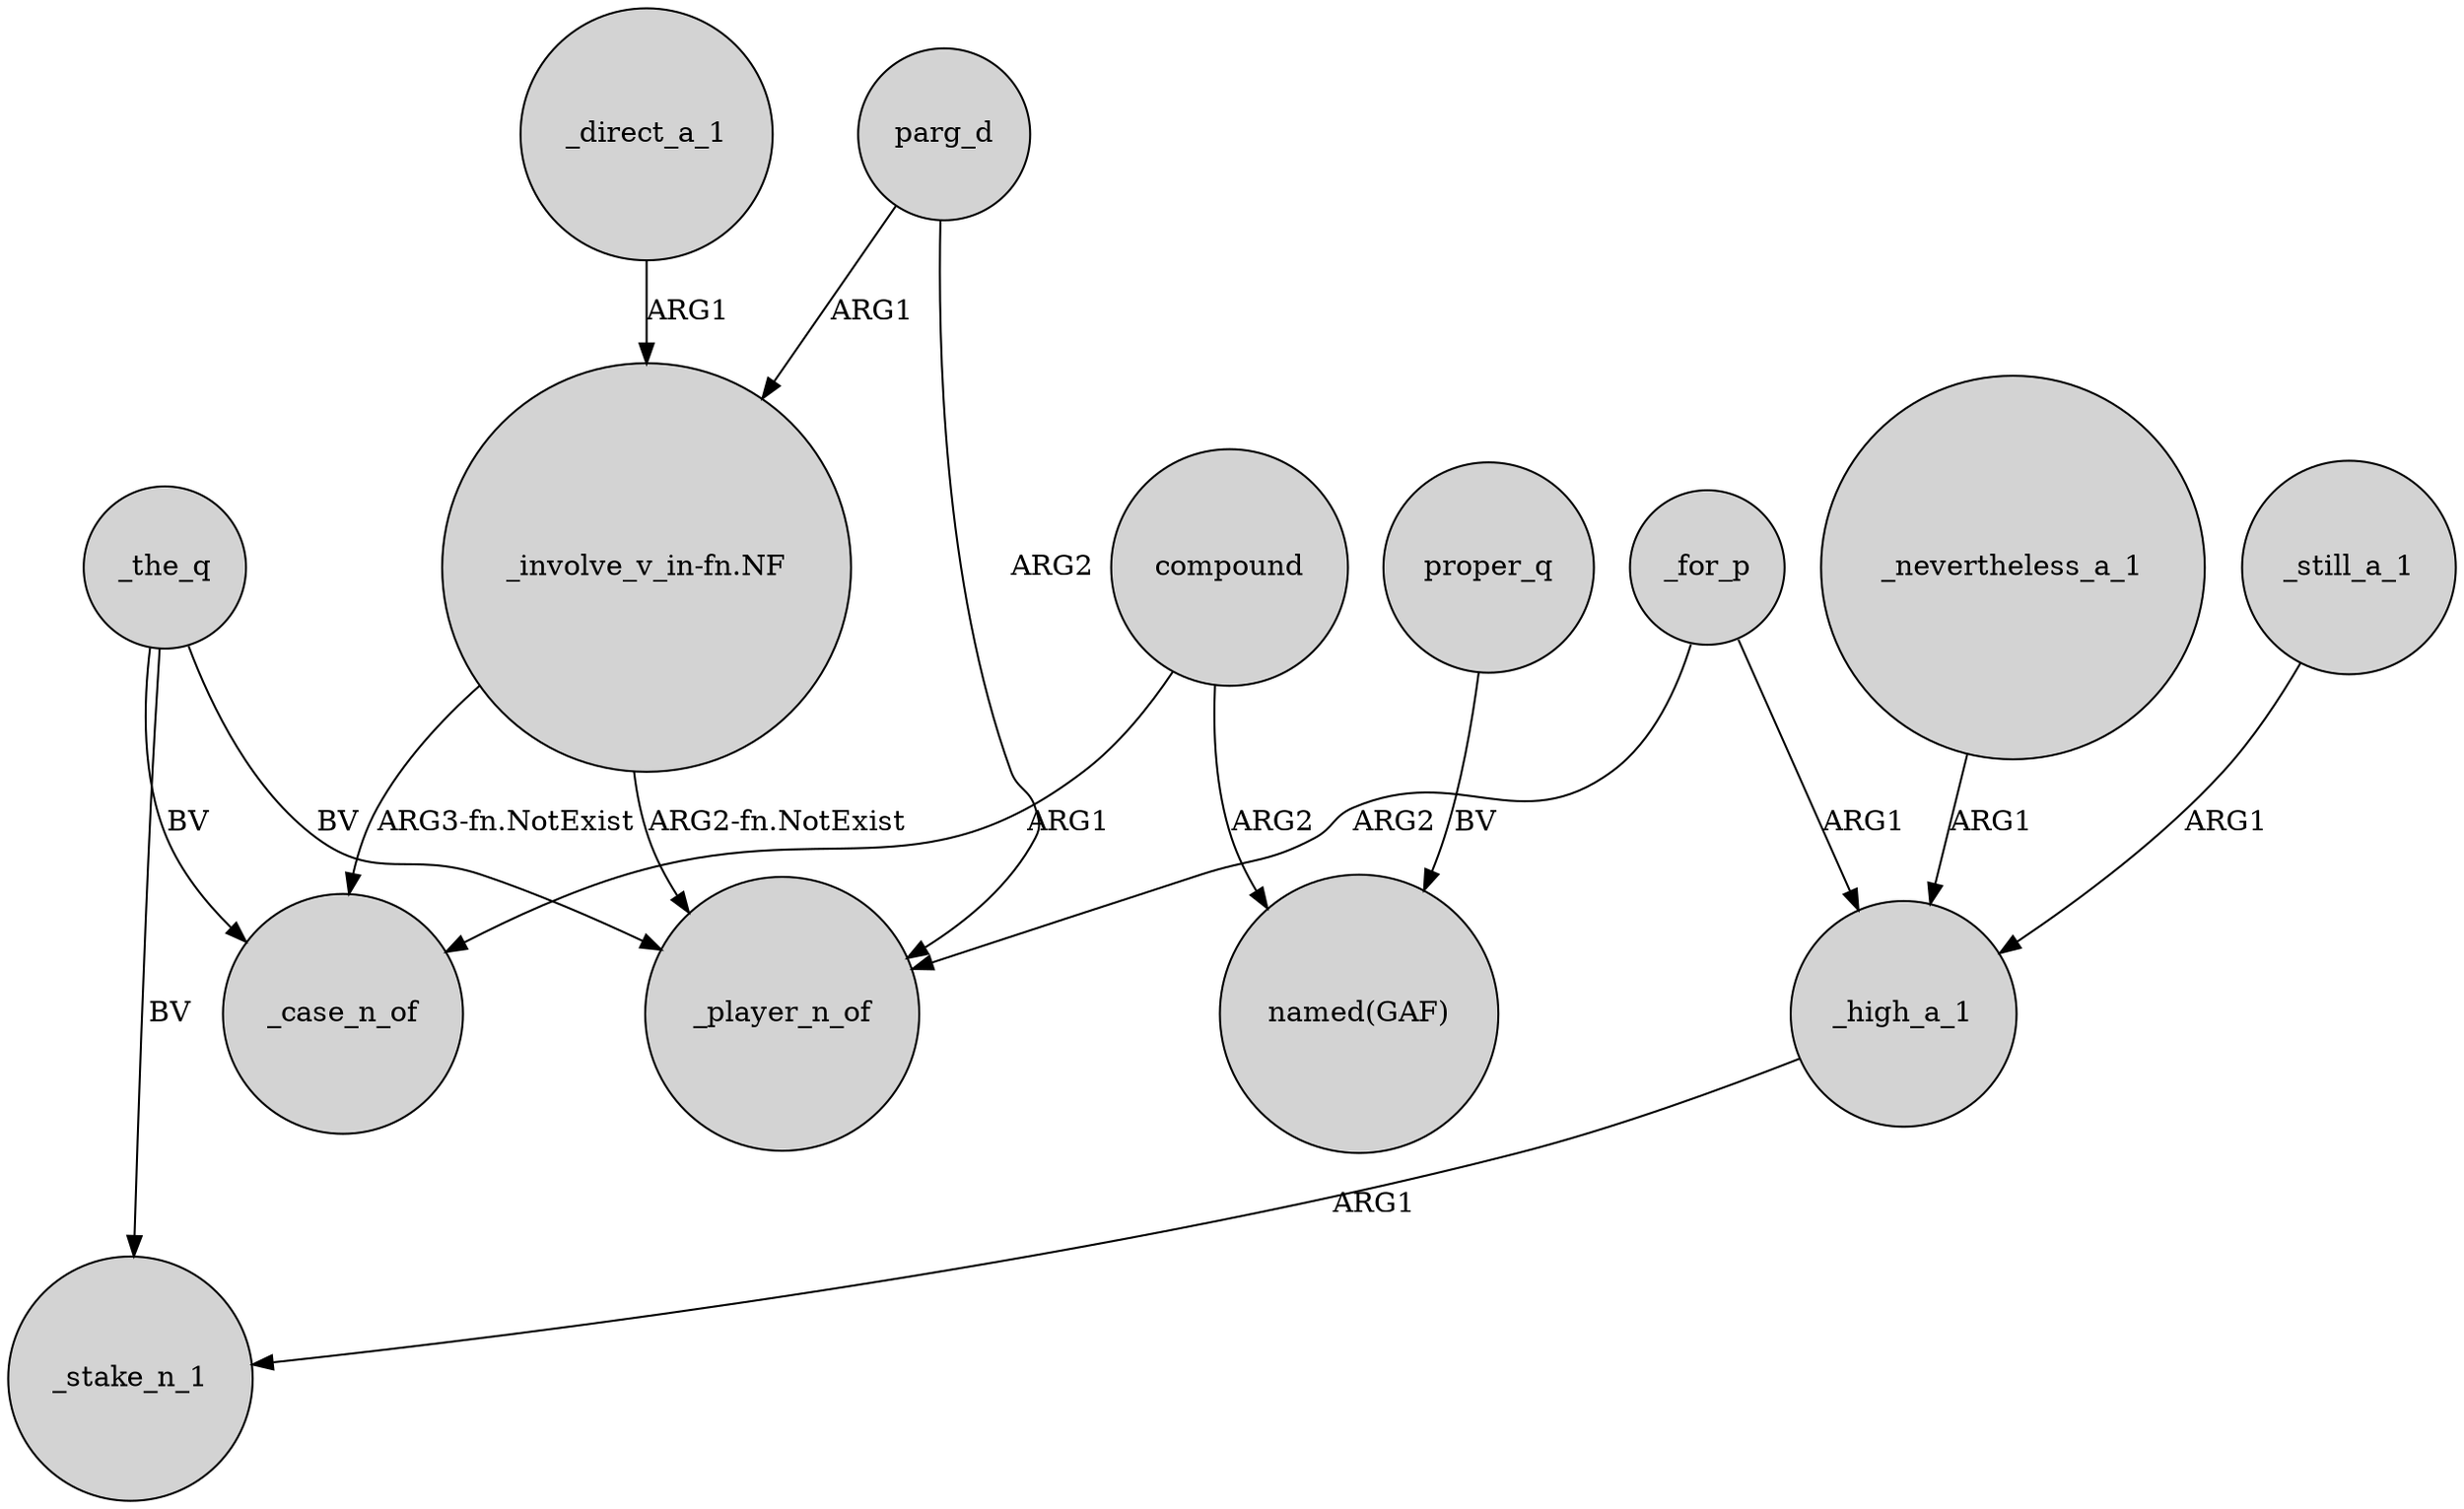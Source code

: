 digraph {
	node [shape=circle style=filled]
	"_involve_v_in-fn.NF" -> _case_n_of [label="ARG3-fn.NotExist"]
	_the_q -> _player_n_of [label=BV]
	parg_d -> _player_n_of [label=ARG2]
	compound -> "named(GAF)" [label=ARG2]
	_the_q -> _stake_n_1 [label=BV]
	_for_p -> _high_a_1 [label=ARG1]
	compound -> _case_n_of [label=ARG1]
	_the_q -> _case_n_of [label=BV]
	_high_a_1 -> _stake_n_1 [label=ARG1]
	_for_p -> _player_n_of [label=ARG2]
	_nevertheless_a_1 -> _high_a_1 [label=ARG1]
	_direct_a_1 -> "_involve_v_in-fn.NF" [label=ARG1]
	"_involve_v_in-fn.NF" -> _player_n_of [label="ARG2-fn.NotExist"]
	_still_a_1 -> _high_a_1 [label=ARG1]
	proper_q -> "named(GAF)" [label=BV]
	parg_d -> "_involve_v_in-fn.NF" [label=ARG1]
}
